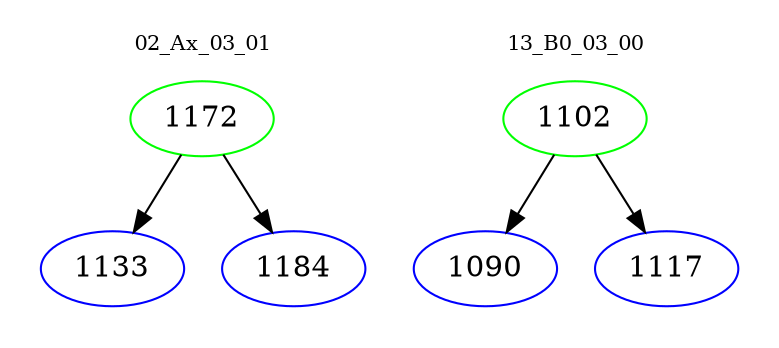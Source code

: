 digraph{
subgraph cluster_0 {
color = white
label = "02_Ax_03_01";
fontsize=10;
T0_1172 [label="1172", color="green"]
T0_1172 -> T0_1133 [color="black"]
T0_1133 [label="1133", color="blue"]
T0_1172 -> T0_1184 [color="black"]
T0_1184 [label="1184", color="blue"]
}
subgraph cluster_1 {
color = white
label = "13_B0_03_00";
fontsize=10;
T1_1102 [label="1102", color="green"]
T1_1102 -> T1_1090 [color="black"]
T1_1090 [label="1090", color="blue"]
T1_1102 -> T1_1117 [color="black"]
T1_1117 [label="1117", color="blue"]
}
}
